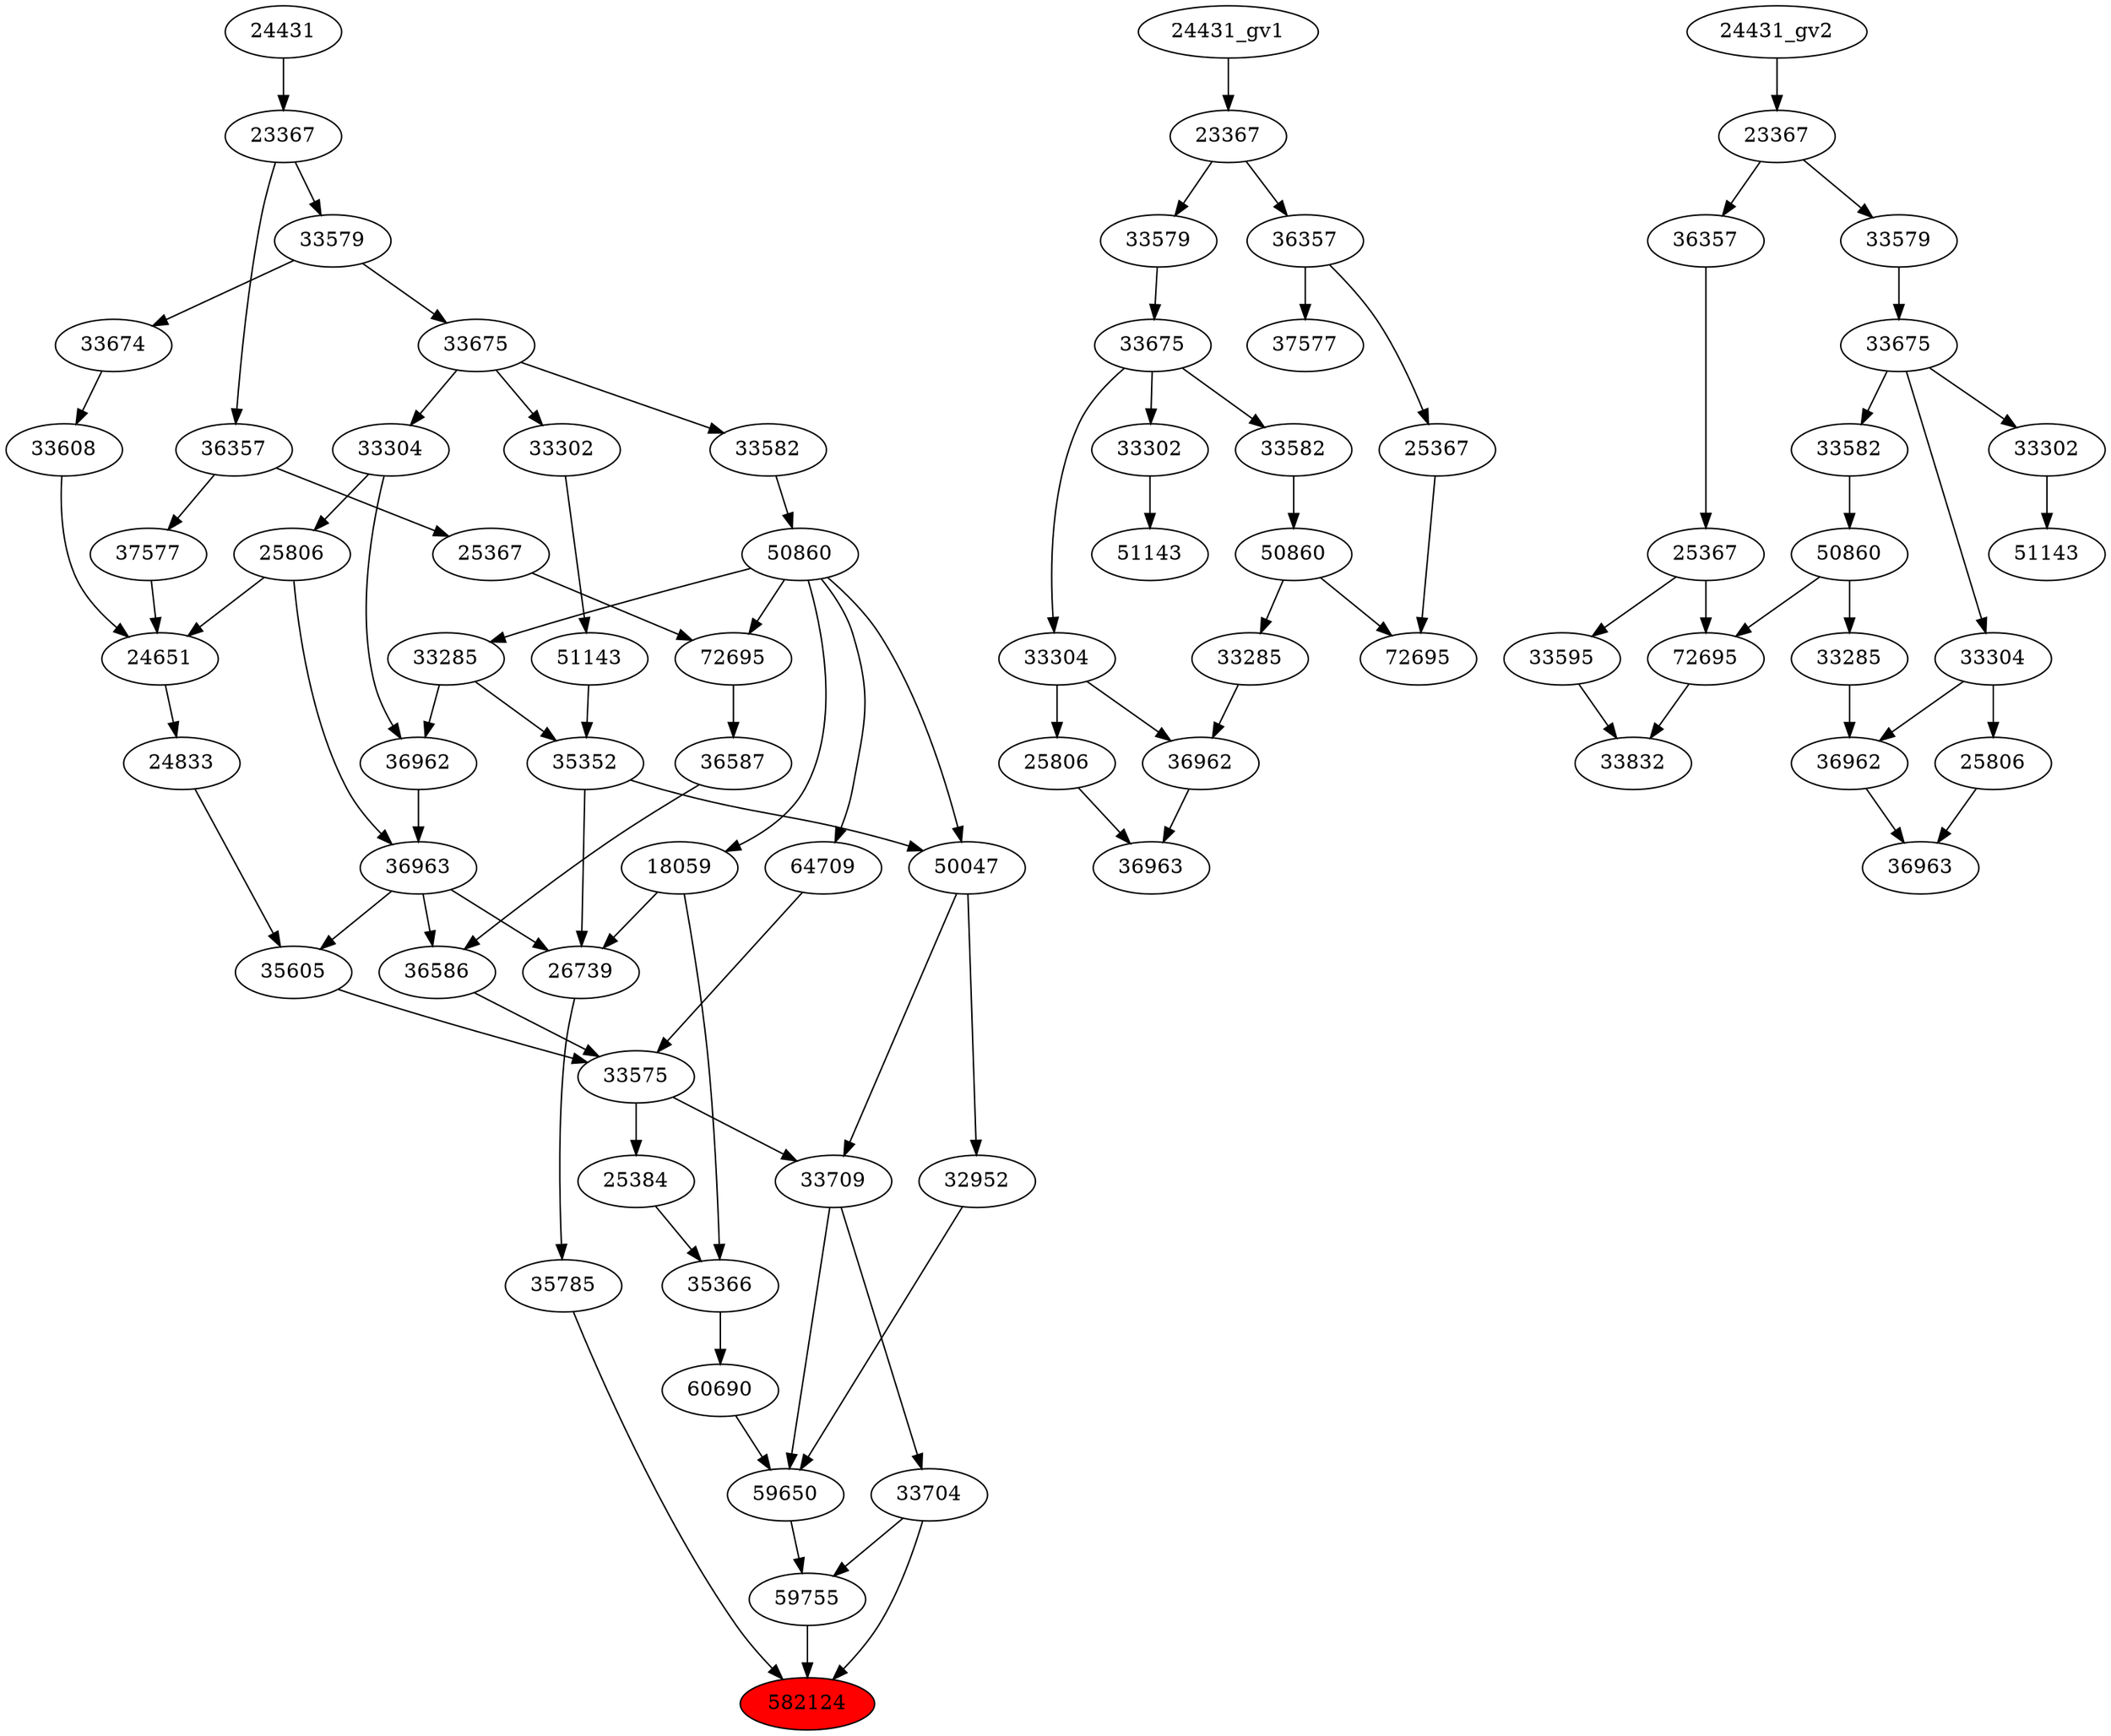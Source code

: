 strict digraph root {
	node [label="\N"];
	{
		node [fillcolor="",
			label="\N",
			style=""
		];
		582124		 [fillcolor=red,
			label=582124,
			style=filled];
		33704		 [label=33704];
		33704 -> 582124;
		59755		 [label=59755];
		33704 -> 59755;
		35785		 [label=35785];
		35785 -> 582124;
		59755 -> 582124;
		33709		 [label=33709];
		33709 -> 33704;
		59650		 [label=59650];
		33709 -> 59650;
		26739		 [label=26739];
		26739 -> 35785;
		59650 -> 59755;
		50047		 [label=50047];
		50047 -> 33709;
		32952		 [label=32952];
		50047 -> 32952;
		33575		 [label=33575];
		33575 -> 33709;
		25384		 [label=25384];
		33575 -> 25384;
		18059		 [label=18059];
		18059 -> 26739;
		35366		 [label=35366];
		18059 -> 35366;
		36963		 [label=36963];
		36963 -> 26739;
		36586		 [label=36586];
		36963 -> 36586;
		35605		 [label=35605];
		36963 -> 35605;
		35352		 [label=35352];
		35352 -> 26739;
		35352 -> 50047;
		32952 -> 59650;
		60690		 [label=60690];
		60690 -> 59650;
		50860		 [label=50860];
		50860 -> 50047;
		50860 -> 18059;
		64709		 [label=64709];
		50860 -> 64709;
		33285		 [label=33285];
		50860 -> 33285;
		72695		 [label=72695];
		50860 -> 72695;
		36586 -> 33575;
		35605 -> 33575;
		64709 -> 33575;
		36962		 [label=36962];
		36962 -> 36963;
		25806		 [label=25806];
		25806 -> 36963;
		24651		 [label=24651];
		25806 -> 24651;
		33285 -> 35352;
		33285 -> 36962;
		51143		 [label=51143];
		51143 -> 35352;
		35366 -> 60690;
		33582		 [label=33582];
		33582 -> 50860;
		36587		 [label=36587];
		36587 -> 36586;
		24833		 [label=24833];
		24833 -> 35605;
		33304		 [label=33304];
		33304 -> 36962;
		33304 -> 25806;
		33302		 [label=33302];
		33302 -> 51143;
		25384 -> 35366;
		33675		 [label=33675];
		33675 -> 33582;
		33675 -> 33304;
		33675 -> 33302;
		72695 -> 36587;
		24651 -> 24833;
		33579		 [label=33579];
		33579 -> 33675;
		33674		 [label=33674];
		33579 -> 33674;
		25367		 [label=25367];
		25367 -> 72695;
		33608		 [label=33608];
		33608 -> 24651;
		37577		 [label=37577];
		37577 -> 24651;
		23367		 [label=23367];
		23367 -> 33579;
		36357		 [label=36357];
		23367 -> 36357;
		36357 -> 25367;
		36357 -> 37577;
		33674 -> 33608;
		24431		 [label=24431];
		24431 -> 23367;
	}
	{
		node [label="\N"];
		"36963_gv1"		 [label=36963];
		"36962_gv1"		 [label=36962];
		"36962_gv1" -> "36963_gv1";
		"25806_gv1"		 [label=25806];
		"25806_gv1" -> "36963_gv1";
		"50860_gv1"		 [label=50860];
		"33285_gv1"		 [label=33285];
		"50860_gv1" -> "33285_gv1";
		"72695_gv1"		 [label=72695];
		"50860_gv1" -> "72695_gv1";
		"33582_gv1"		 [label=33582];
		"33582_gv1" -> "50860_gv1";
		"33285_gv1" -> "36962_gv1";
		"33304_gv1"		 [label=33304];
		"33304_gv1" -> "36962_gv1";
		"33304_gv1" -> "25806_gv1";
		"51143_gv1"		 [label=51143];
		"33302_gv1"		 [label=33302];
		"33302_gv1" -> "51143_gv1";
		"33675_gv1"		 [label=33675];
		"33675_gv1" -> "33582_gv1";
		"33675_gv1" -> "33304_gv1";
		"33675_gv1" -> "33302_gv1";
		"33579_gv1"		 [label=33579];
		"33579_gv1" -> "33675_gv1";
		"25367_gv1"		 [label=25367];
		"25367_gv1" -> "72695_gv1";
		"23367_gv1"		 [label=23367];
		"23367_gv1" -> "33579_gv1";
		"36357_gv1"		 [label=36357];
		"23367_gv1" -> "36357_gv1";
		"36357_gv1" -> "25367_gv1";
		"37577_gv1"		 [label=37577];
		"36357_gv1" -> "37577_gv1";
		"24431_gv1" -> "23367_gv1";
	}
	{
		node [label="\N"];
		"36963_gv2"		 [label=36963];
		"36962_gv2"		 [label=36962];
		"36962_gv2" -> "36963_gv2";
		"25806_gv2"		 [label=25806];
		"25806_gv2" -> "36963_gv2";
		"50860_gv2"		 [label=50860];
		"33285_gv2"		 [label=33285];
		"50860_gv2" -> "33285_gv2";
		"72695_gv2"		 [label=72695];
		"50860_gv2" -> "72695_gv2";
		"33582_gv2"		 [label=33582];
		"33582_gv2" -> "50860_gv2";
		"33285_gv2" -> "36962_gv2";
		"33304_gv2"		 [label=33304];
		"33304_gv2" -> "36962_gv2";
		"33304_gv2" -> "25806_gv2";
		33832		 [label=33832];
		"72695_gv2" -> 33832;
		"25367_gv2"		 [label=25367];
		"25367_gv2" -> "72695_gv2";
		33595		 [label=33595];
		"25367_gv2" -> 33595;
		"33675_gv2"		 [label=33675];
		"33675_gv2" -> "33582_gv2";
		"33675_gv2" -> "33304_gv2";
		"33302_gv2"		 [label=33302];
		"33675_gv2" -> "33302_gv2";
		33595 -> 33832;
		"51143_gv2"		 [label=51143];
		"33302_gv2" -> "51143_gv2";
		"36357_gv2"		 [label=36357];
		"36357_gv2" -> "25367_gv2";
		"33579_gv2"		 [label=33579];
		"33579_gv2" -> "33675_gv2";
		"23367_gv2"		 [label=23367];
		"23367_gv2" -> "36357_gv2";
		"23367_gv2" -> "33579_gv2";
		"24431_gv2" -> "23367_gv2";
	}
}
